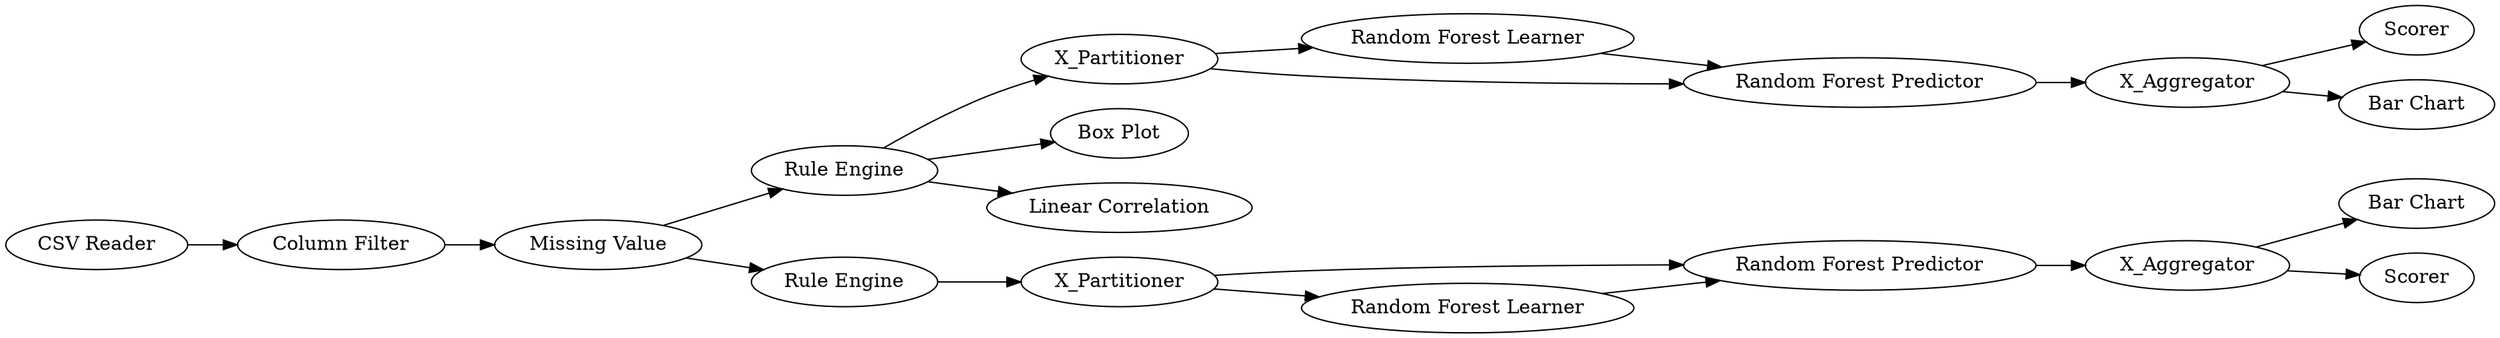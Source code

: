 digraph {
	"6338560852997578916_18" [label=X_Partitioner]
	"6338560852997578916_34" [label="Bar Chart"]
	"6338560852997578916_32" [label=X_Aggregator]
	"6338560852997578916_22" [label=Scorer]
	"6338560852997578916_23" [label="Bar Chart"]
	"6338560852997578916_14" [label="CSV Reader"]
	"6338560852997578916_15" [label="Column Filter"]
	"6338560852997578916_17" [label="Rule Engine"]
	"6338560852997578916_16" [label="Missing Value"]
	"6338560852997578916_31" [label="Random Forest Predictor"]
	"6338560852997578916_24" [label="Box Plot"]
	"6338560852997578916_30" [label="Random Forest Learner"]
	"6338560852997578916_28" [label=X_Partitioner]
	"6338560852997578916_25" [label="Linear Correlation"]
	"6338560852997578916_33" [label=Scorer]
	"6338560852997578916_21" [label=X_Aggregator]
	"6338560852997578916_27" [label="Rule Engine"]
	"6338560852997578916_19" [label="Random Forest Learner"]
	"6338560852997578916_20" [label="Random Forest Predictor"]
	"6338560852997578916_21" -> "6338560852997578916_22"
	"6338560852997578916_32" -> "6338560852997578916_33"
	"6338560852997578916_21" -> "6338560852997578916_23"
	"6338560852997578916_28" -> "6338560852997578916_30"
	"6338560852997578916_18" -> "6338560852997578916_20"
	"6338560852997578916_30" -> "6338560852997578916_31"
	"6338560852997578916_16" -> "6338560852997578916_27"
	"6338560852997578916_28" -> "6338560852997578916_31"
	"6338560852997578916_15" -> "6338560852997578916_16"
	"6338560852997578916_27" -> "6338560852997578916_28"
	"6338560852997578916_31" -> "6338560852997578916_32"
	"6338560852997578916_20" -> "6338560852997578916_21"
	"6338560852997578916_32" -> "6338560852997578916_34"
	"6338560852997578916_17" -> "6338560852997578916_25"
	"6338560852997578916_18" -> "6338560852997578916_19"
	"6338560852997578916_14" -> "6338560852997578916_15"
	"6338560852997578916_17" -> "6338560852997578916_18"
	"6338560852997578916_17" -> "6338560852997578916_24"
	"6338560852997578916_19" -> "6338560852997578916_20"
	"6338560852997578916_16" -> "6338560852997578916_17"
	rankdir=LR
}
